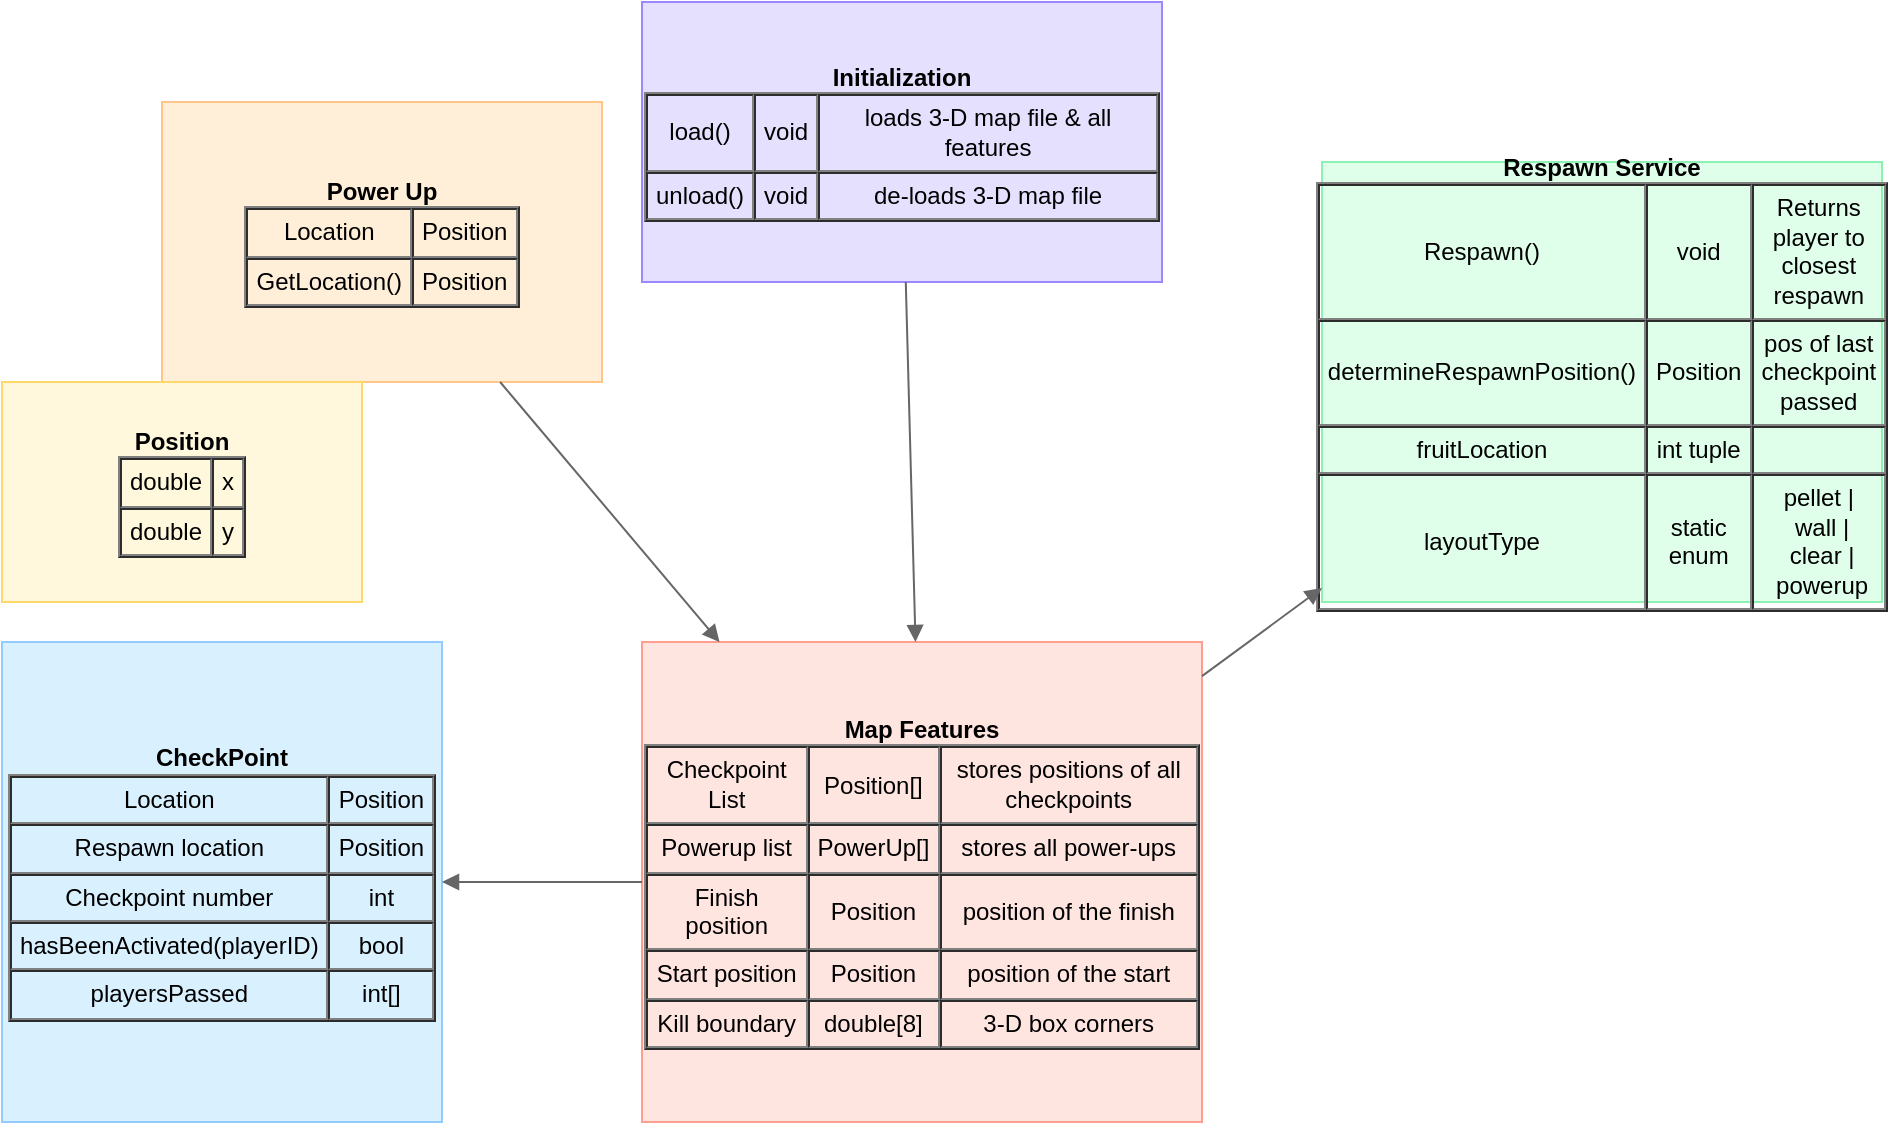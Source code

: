 <mxfile>
  <diagram id="HW-KK-Map" name="Page-1">
    <mxGraphModel dx="1433" dy="765" grid="1" gridSize="10" guides="1" tooltips="1"
                  connect="1" arrows="1" fold="1" page="1" pageScale="1"
                  pageWidth="1920" pageHeight="1080" math="0" shadow="0">
      <root>
        <!-- Layer root -->
        <mxCell id="0"/>
        <mxCell id="1" parent="0"/>

        <!-- Initialization -->
        <mxCell id="2" value="&lt;b&gt;Initialization&lt;/b&gt;&lt;br/&gt;&lt;table border=&quot;1&quot; cellpadding=&quot;4&quot; cellspacing=&quot;0&quot;&gt;&lt;tr&gt;&lt;td&gt;load()&lt;/td&gt;&lt;td&gt;void&lt;/td&gt;&lt;td&gt;loads 3-D map file &amp; all features&lt;/td&gt;&lt;/tr&gt;&lt;tr&gt;&lt;td&gt;unload()&lt;/td&gt;&lt;td&gt;void&lt;/td&gt;&lt;td&gt;de-loads 3-D map file&lt;/td&gt;&lt;/tr&gt;&lt;/table&gt;"
                style="rounded=0;whiteSpace=wrap;html=1;fillColor=#E6E0FF;strokeColor=#9B87FF;"
                vertex="1" parent="1">
          <mxGeometry x="420" y="40" width="260" height="140" as="geometry"/>
        </mxCell>

        <!-- Power Up -->
        <mxCell id="3" value="&lt;b&gt;Power Up&lt;/b&gt;&lt;br/&gt;&lt;table border=&quot;1&quot; cellpadding=&quot;4&quot; cellspacing=&quot;0&quot;&gt;&lt;tr&gt;&lt;td&gt;Location&lt;/td&gt;&lt;td&gt;Position&lt;/td&gt;&lt;/tr&gt;&lt;tr&gt;&lt;td&gt;GetLocation()&lt;/td&gt;&lt;td&gt;Position&lt;/td&gt;&lt;/tr&gt;&lt;/table&gt;"
                style="rounded=0;whiteSpace=wrap;html=1;fillColor=#FFEFD9;strokeColor=#FFC688;"
                vertex="1" parent="1">
          <mxGeometry x="180" y="90" width="220" height="140" as="geometry"/>
        </mxCell>

        <!-- Position struct -->
        <mxCell id="4" value="&lt;b&gt;Position&lt;/b&gt;&lt;br/&gt;&lt;table border=&quot;1&quot; cellpadding=&quot;4&quot; cellspacing=&quot;0&quot;&gt;&lt;tr&gt;&lt;td&gt;double&lt;/td&gt;&lt;td&gt;x&lt;/td&gt;&lt;/tr&gt;&lt;tr&gt;&lt;td&gt;double&lt;/td&gt;&lt;td&gt;y&lt;/td&gt;&lt;/tr&gt;&lt;/table&gt;"
                style="rounded=0;whiteSpace=wrap;html=1;fillColor=#FFF8DC;strokeColor=#FFD86C;"
                vertex="1" parent="1">
          <mxGeometry x="100" y="230" width="180" height="110" as="geometry"/>
        </mxCell>

        <!-- CheckPoint -->
        <mxCell id="5" value="&lt;b&gt;CheckPoint&lt;/b&gt;&lt;br/&gt;&lt;table border=&quot;1&quot; cellpadding=&quot;4&quot; cellspacing=&quot;0&quot;&gt;&lt;tr&gt;&lt;td&gt;Location&lt;/td&gt;&lt;td&gt;Position&lt;/td&gt;&lt;/tr&gt;&lt;tr&gt;&lt;td&gt;Respawn location&lt;/td&gt;&lt;td&gt;Position&lt;/td&gt;&lt;/tr&gt;&lt;tr&gt;&lt;td&gt;Checkpoint number&lt;/td&gt;&lt;td&gt;int&lt;/td&gt;&lt;/tr&gt;&lt;tr&gt;&lt;td&gt;hasBeenActivated(playerID)&lt;/td&gt;&lt;td&gt;bool&lt;/td&gt;&lt;/tr&gt;&lt;tr&gt;&lt;td&gt;playersPassed&lt;/td&gt;&lt;td&gt;int[]&lt;/td&gt;&lt;/tr&gt;&lt;/table&gt;"
                style="rounded=0;whiteSpace=wrap;html=1;fillColor=#D9F1FF;strokeColor=#93CBFF;"
                vertex="1" parent="1">
          <mxGeometry x="100" y="360" width="220" height="240" as="geometry"/>
        </mxCell>

        <!-- Map Features -->
        <mxCell id="6" value="&lt;b&gt;Map Features&lt;/b&gt;&lt;br/&gt;&lt;table border=&quot;1&quot; cellpadding=&quot;4&quot; cellspacing=&quot;0&quot;&gt;&lt;tr&gt;&lt;td&gt;Checkpoint List&lt;/td&gt;&lt;td&gt;Position[]&lt;/td&gt;&lt;td&gt;stores positions of all checkpoints&lt;/td&gt;&lt;/tr&gt;&lt;tr&gt;&lt;td&gt;Powerup list&lt;/td&gt;&lt;td&gt;PowerUp[]&lt;/td&gt;&lt;td&gt;stores all power-ups&lt;/td&gt;&lt;/tr&gt;&lt;tr&gt;&lt;td&gt;Finish position&lt;/td&gt;&lt;td&gt;Position&lt;/td&gt;&lt;td&gt;position of the finish&lt;/td&gt;&lt;/tr&gt;&lt;tr&gt;&lt;td&gt;Start position&lt;/td&gt;&lt;td&gt;Position&lt;/td&gt;&lt;td&gt;position of the start&lt;/td&gt;&lt;/tr&gt;&lt;tr&gt;&lt;td&gt;Kill boundary&lt;/td&gt;&lt;td&gt;double[8]&lt;/td&gt;&lt;td&gt;3-D box corners&lt;/td&gt;&lt;/tr&gt;&lt;/table&gt;"
                style="rounded=0;whiteSpace=wrap;html=1;fillColor=#FFE5E0;strokeColor=#FF9E8F;"
                vertex="1" parent="1">
          <mxGeometry x="420" y="360" width="280" height="240" as="geometry"/>
        </mxCell>

        <!-- Respawn Service -->
        <mxCell id="7" value="&lt;b&gt;Respawn Service&lt;/b&gt;&lt;br/&gt;&lt;table border=&quot;1&quot; cellpadding=&quot;4&quot; cellspacing=&quot;0&quot;&gt;&lt;tr&gt;&lt;td&gt;Respawn()&lt;/td&gt;&lt;td&gt;void&lt;/td&gt;&lt;td&gt;Returns player to closest respawn&lt;/td&gt;&lt;/tr&gt;&lt;tr&gt;&lt;td&gt;determineRespawnPosition()&lt;/td&gt;&lt;td&gt;Position&lt;/td&gt;&lt;td&gt;pos of last checkpoint passed&lt;/td&gt;&lt;/tr&gt;&lt;tr&gt;&lt;td&gt;fruitLocation&lt;/td&gt;&lt;td&gt;int tuple&lt;/td&gt;&lt;td&gt;&nbsp;&lt;/td&gt;&lt;/tr&gt;&lt;tr&gt;&lt;td&gt;layoutType&lt;/td&gt;&lt;td&gt;static enum&lt;/td&gt;&lt;td&gt;pellet&nbsp;|&nbsp;wall&nbsp;|&nbsp;clear&nbsp;|&nbsp;powerup&lt;/td&gt;&lt;/tr&gt;&lt;/table&gt;"
                style="rounded=0;whiteSpace=wrap;html=1;fillColor=#DFFFEA;strokeColor=#8CF2B4;"
                vertex="1" parent="1">
          <mxGeometry x="760" y="120" width="280" height="220" as="geometry"/>
        </mxCell>

        <!-- Edges -->
        <mxCell id="20" style="endArrow=block;html=1;strokeColor=#666666;" edge="1" parent="1" source="6" target="5">
          <mxGeometry relative="1" as="geometry"/>
        </mxCell>

        <mxCell id="21" style="endArrow=block;html=1;strokeColor=#666666;" edge="1" parent="1" source="3" target="6">
          <mxGeometry relative="1" as="geometry"/>
        </mxCell>

        <mxCell id="22" style="endArrow=block;html=1;strokeColor=#666666;" edge="1" parent="1" source="2" target="6">
          <mxGeometry relative="1" as="geometry"/>
        </mxCell>

        <mxCell id="23" style="endArrow=block;html=1;strokeColor=#666666;" edge="1" parent="1" source="6" target="7">
          <mxGeometry relative="1" as="geometry"/>
        </mxCell>
      </root>
    </mxGraphModel>
  </diagram>
</mxfile>
